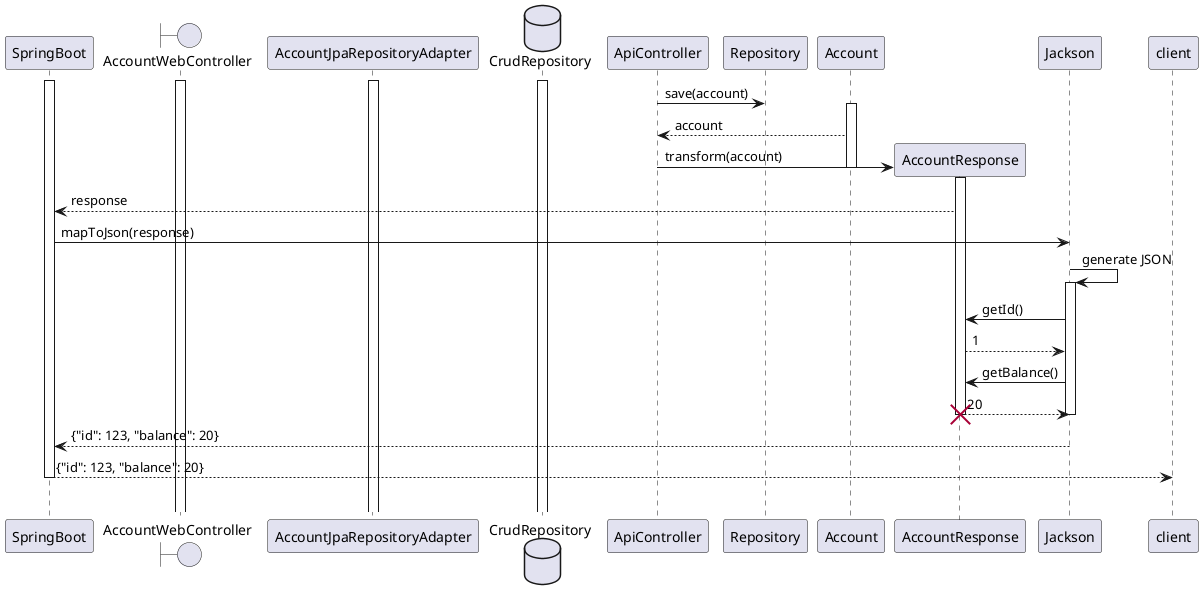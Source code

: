 @startuml
activate SpringBoot
boundary AccountWebController
activate AccountWebController
activate AccountJpaRepositoryAdapter
database CrudRepository
activate CrudRepository

ApiController -> Repository: save(account)
activate Account
Account --> ApiController: account
create AccountResponse
ApiController -> AccountResponse: transform(account)
deactivate Account

activate AccountResponse
AccountResponse --> SpringBoot: response
SpringBoot -> Jackson: mapToJson(response)
Jackson -> Jackson: generate JSON
activate Jackson
Jackson -> AccountResponse: getId()
AccountResponse --> Jackson: 1
Jackson -> AccountResponse: getBalance()
AccountResponse --> Jackson: 20
deactivate Jackson
destroy AccountResponse
Jackson --> SpringBoot: {"id": 123, "balance": 20}
deactivate Jackson

SpringBoot --> client: {"id": 123, "balance": 20}
deactivate ApiController
deactivate SpringBoot
deactivate client
|||
@enduml